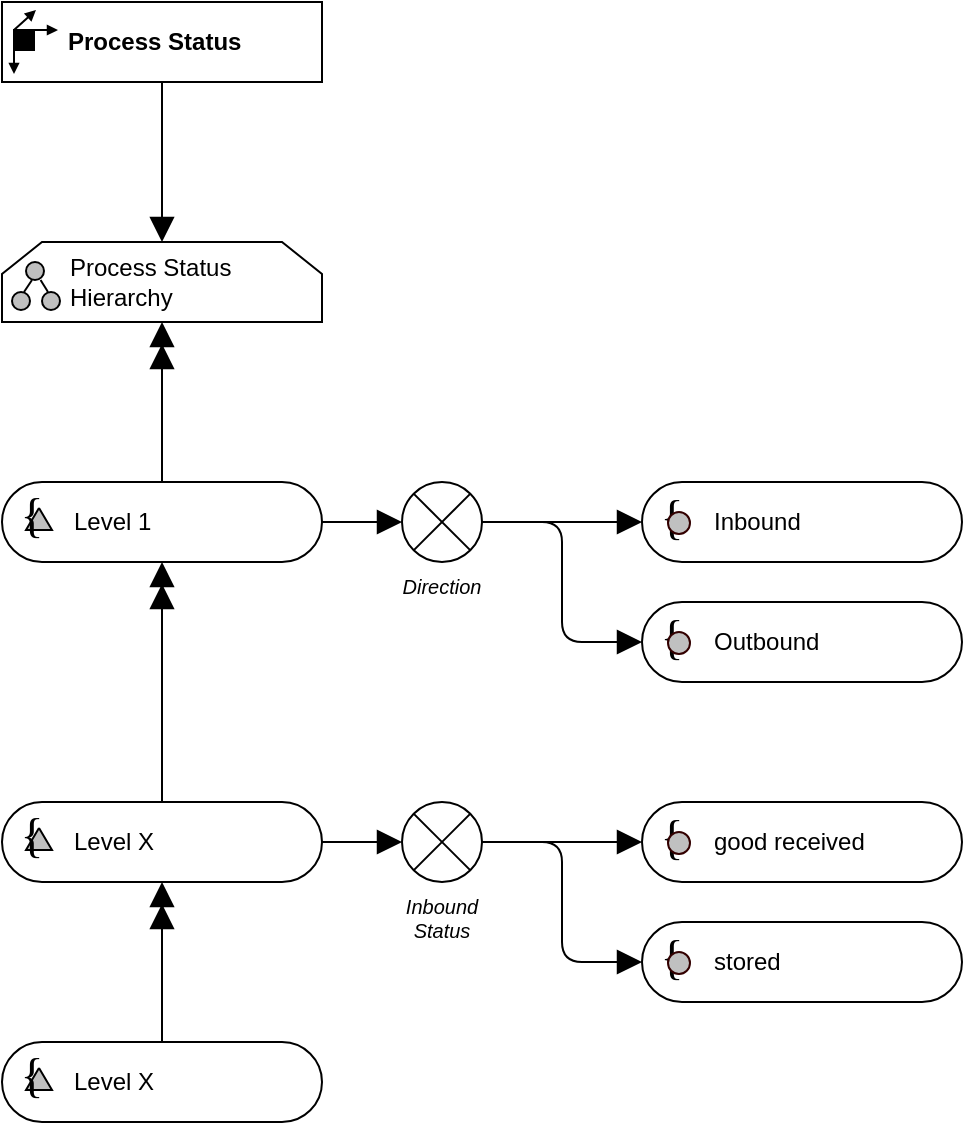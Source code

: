 <mxfile version="25.0.3">
  <diagram name="Seite-1" id="jKl1TPY8x4eaIMNmxK4r">
    <mxGraphModel dx="1293" dy="697" grid="1" gridSize="10" guides="1" tooltips="1" connect="1" arrows="1" fold="1" page="1" pageScale="1" pageWidth="827" pageHeight="1169" math="0" shadow="0">
      <root>
        <mxCell id="0" />
        <mxCell id="1" parent="0" />
        <object label="Process Status" btelligentShapeType="Dimension" btelligentLibrary="ADAPT" id="qzKK9jRwpghbmKVsXcbc-1">
          <mxCell style="group;fillColor=default;verticalAlign=middle;align=left;spacingLeft=31;fontStyle=1;connectable=1;whiteSpace=wrap;" vertex="1" connectable="0" parent="1">
            <mxGeometry x="120" y="120" width="160" height="40" as="geometry" />
          </mxCell>
        </object>
        <object label="GGG" id="qzKK9jRwpghbmKVsXcbc-2">
          <mxCell style="rounded=0;whiteSpace=wrap;html=1;noLabel=1;container=0;editable=0;movable=1;resizable=1;rotatable=1;deletable=1;locked=0;connectable=0;fillColor=none;" vertex="1" parent="qzKK9jRwpghbmKVsXcbc-1">
            <mxGeometry width="160" height="40" as="geometry" />
          </mxCell>
        </object>
        <mxCell id="qzKK9jRwpghbmKVsXcbc-3" value="" style="rounded=0;whiteSpace=wrap;html=1;fillColor=#000000;fontColor=#ffffff;strokeColor=#000000;strokeWidth=1;deletable=1;cloneable=0;movable=1;editable=1;resizable=1;rotatable=1;locked=0;connectable=1;container=0;expand=0;recursiveResize=0;allowArrows=0;" vertex="1" parent="qzKK9jRwpghbmKVsXcbc-1">
          <mxGeometry x="6.0" y="14" width="10" height="10" as="geometry" />
        </mxCell>
        <mxCell id="qzKK9jRwpghbmKVsXcbc-4" value="" style="endArrow=block;html=1;rounded=0;endFill=1;startSize=2;endSize=3;strokeWidth=1;deletable=1;cloneable=0;movable=1;editable=1;resizable=1;rotatable=1;locked=0;connectable=1;" edge="1" parent="qzKK9jRwpghbmKVsXcbc-1">
          <mxGeometry width="50" height="50" relative="1" as="geometry">
            <mxPoint x="15.0" y="14" as="sourcePoint" />
            <mxPoint x="28.0" y="14" as="targetPoint" />
          </mxGeometry>
        </mxCell>
        <mxCell id="qzKK9jRwpghbmKVsXcbc-5" value="" style="endArrow=block;html=1;rounded=0;endFill=1;startSize=2;endSize=3;strokeWidth=1;deletable=1;cloneable=0;movable=1;editable=1;resizable=1;rotatable=1;locked=0;connectable=1;" edge="1" parent="qzKK9jRwpghbmKVsXcbc-1">
          <mxGeometry width="50" height="50" relative="1" as="geometry">
            <mxPoint x="6.0" y="22" as="sourcePoint" />
            <mxPoint x="6.0" y="36" as="targetPoint" />
          </mxGeometry>
        </mxCell>
        <mxCell id="qzKK9jRwpghbmKVsXcbc-6" value="" style="endArrow=block;html=1;rounded=0;endFill=1;startSize=2;endSize=3;strokeWidth=1;deletable=1;cloneable=0;movable=1;editable=1;resizable=1;rotatable=1;locked=0;connectable=1;" edge="1" parent="qzKK9jRwpghbmKVsXcbc-1">
          <mxGeometry width="50" height="50" relative="1" as="geometry">
            <mxPoint x="6.0" y="14" as="sourcePoint" />
            <mxPoint x="17.0" y="4" as="targetPoint" />
          </mxGeometry>
        </mxCell>
        <object label="Process Status Hierarchy" btelligentShapeType="Hierarchy" btelligentLibrary="ADAPT" id="qzKK9jRwpghbmKVsXcbc-7">
          <mxCell style="group;fillColor=default;verticalAlign=middle;align=left;spacingLeft=32;connectable=1;whiteSpace=wrap;" vertex="1" connectable="0" parent="1">
            <mxGeometry x="120" y="240" width="160" height="40" as="geometry" />
          </mxCell>
        </object>
        <mxCell id="qzKK9jRwpghbmKVsXcbc-8" value="Hierarchy" style="shape=loopLimit;whiteSpace=wrap;html=1;size=20;verticalAlign=middle;spacingLeft=37;align=left;container=0;fillColor=none;noLabel=1;editable=0;movable=1;resizable=1;rotatable=1;deletable=1;locked=0;connectable=0;" vertex="1" parent="qzKK9jRwpghbmKVsXcbc-7">
          <mxGeometry width="160" height="40" as="geometry" />
        </mxCell>
        <mxCell id="qzKK9jRwpghbmKVsXcbc-9" value="" style="group;movable=1;resizable=1;rotatable=1;deletable=1;editable=1;locked=0;connectable=1;" vertex="1" connectable="0" parent="qzKK9jRwpghbmKVsXcbc-7">
          <mxGeometry x="5" y="10" width="24" height="24" as="geometry" />
        </mxCell>
        <mxCell id="qzKK9jRwpghbmKVsXcbc-10" style="vsdxID=8;fillColor=#C0C0C0;gradientColor=none;shape=stencil(rVFBDsIwDHtNj5VCK14wxj8ilm0VZZ3SAuX3tAoIBhwQ4mbHjhMlyjZxxJmUgZg47OnsujQqu1HGuGkkdqkgZVtlmz4wDRyOUyd8xuqs6BBONSFLH9QOAxdha6FbcSLvisR5oQEvvfegFXyMgqwxu6g5JEwuTIupHnkgXcbo3uNwyxEpnonmt/Ivi/1nLfhirQIeZ+6d9/KlZ/31LaUkL7XtFQ==);strokeColor=#000000;spacingTop=-3;spacingBottom=-3;spacingLeft=-3;spacingRight=-3;points=[];labelBackgroundColor=none;rounded=0;html=1;whiteSpace=wrap;container=0;" vertex="1" parent="qzKK9jRwpghbmKVsXcbc-9">
          <mxGeometry y="15" width="9" height="9" as="geometry" />
        </mxCell>
        <mxCell id="qzKK9jRwpghbmKVsXcbc-11" style="vsdxID=9;fillColor=#C0C0C0;gradientColor=none;shape=stencil(rVFBDsIwDHtNj5VCK14wxj8ilm0VZZ3SAuX3tAoIBhwQ4mbHjhMlyjZxxJmUgZg47OnsujQqu1HGuGkkdqkgZVtlmz4wDRyOUyd8xuqs6BBONSFLH9QOAxdha6FbcSLvisR5oQEvvfegFXyMgqwxu6g5JEwuTIupHnkgXcbo3uNwyxEpnonmt/Ivi/1nLfhirQIeZ+6d9/KlZ/31LaUkL7XtFQ==);strokeColor=#000000;spacingTop=-3;spacingBottom=-3;spacingLeft=-3;spacingRight=-3;points=[];labelBackgroundColor=none;rounded=0;html=1;whiteSpace=wrap;container=0;" vertex="1" parent="qzKK9jRwpghbmKVsXcbc-9">
          <mxGeometry x="15" y="15" width="9" height="9" as="geometry" />
        </mxCell>
        <mxCell id="qzKK9jRwpghbmKVsXcbc-12" style="vsdxID=10;fillColor=#C0C0C0;gradientColor=none;shape=stencil(rVFBDsIwDHtNj5VCK14wxj8ilm0VZZ3SAuX3tAoIBhwQ4mbHjhMlyjZxxJmUgZg47OnsujQqu1HGuGkkdqkgZVtlmz4wDRyOUyd8xuqs6BBONSFLH9QOAxdha6FbcSLvisR5oQEvvfegFXyMgqwxu6g5JEwuTIupHnkgXcbo3uNwyxEpnonmt/Ivi/1nLfhirQIeZ+6d9/KlZ/31LaUkL7XtFQ==);strokeColor=#000000;spacingTop=-3;spacingBottom=-3;spacingLeft=-3;spacingRight=-3;points=[];labelBackgroundColor=none;rounded=0;html=1;whiteSpace=wrap;container=0;" vertex="1" parent="qzKK9jRwpghbmKVsXcbc-9">
          <mxGeometry x="7" width="9" height="9" as="geometry" />
        </mxCell>
        <mxCell id="qzKK9jRwpghbmKVsXcbc-13" value="" style="vsdxID=11;edgeStyle=none;startArrow=none;endArrow=none;startSize=5;endSize=5;strokeColor=#000000;spacingTop=-3;spacingBottom=-3;spacingLeft=-3;spacingRight=-3;verticalAlign=middle;html=1;labelBackgroundColor=none;rounded=0;" edge="1" parent="qzKK9jRwpghbmKVsXcbc-9">
          <mxGeometry relative="1" as="geometry">
            <Array as="points" />
            <mxPoint x="6" y="15" as="sourcePoint" />
            <mxPoint x="10" y="9" as="targetPoint" />
          </mxGeometry>
        </mxCell>
        <mxCell id="qzKK9jRwpghbmKVsXcbc-14" value="" style="vsdxID=12;edgeStyle=none;startArrow=none;endArrow=none;startSize=5;endSize=5;strokeColor=#000000;spacingTop=-3;spacingBottom=-3;spacingLeft=-3;spacingRight=-3;verticalAlign=middle;html=1;labelBackgroundColor=none;rounded=0;" edge="1" parent="qzKK9jRwpghbmKVsXcbc-9" target="qzKK9jRwpghbmKVsXcbc-12">
          <mxGeometry relative="1" as="geometry">
            <Array as="points" />
            <mxPoint x="18" y="15" as="sourcePoint" />
            <mxPoint x="15" y="9" as="targetPoint" />
          </mxGeometry>
        </mxCell>
        <object label="Level 1" btelligentShapeType="HierarchyLevel" btelligentLibrary="ADAPT" id="qzKK9jRwpghbmKVsXcbc-15">
          <mxCell style="group;fillColor=default;verticalAlign=middle;align=left;spacingLeft=34;connectable=1;whiteSpace=wrap;" vertex="1" connectable="0" parent="1">
            <mxGeometry x="120" y="360" width="160" height="40" as="geometry" />
          </mxCell>
        </object>
        <mxCell id="qzKK9jRwpghbmKVsXcbc-16" value="" style="group;movable=0;resizable=0;rotatable=0;deletable=0;editable=0;locked=1;connectable=0;" vertex="1" connectable="0" parent="qzKK9jRwpghbmKVsXcbc-15">
          <mxGeometry x="3" y="2" width="30" height="30" as="geometry" />
        </mxCell>
        <mxCell id="qzKK9jRwpghbmKVsXcbc-17" value="&lt;div style=&quot;font-size: 1px&quot;&gt;&lt;/div&gt;" style="verticalAlign=middle;align=center;overflow=width;vsdxID=9;fillColor=#C0C0C0;gradientColor=none;shape=stencil(UzV2Ls5ILEhVNTIoLinKz04tz0wpyVA1dlE1MsrMy0gtyiwBslSNXVWNndPyi1LTi/JL81Ig/IJEkEoQKze/DGRCBUSfqQFIi5FBJYQL4blBVOZk5iGpRFVoaIBHKUySKMX4XABkIByelpmTA/E3sjy6R4FCkEAydgUA);strokeColor=#000000;spacingTop=-3;spacingBottom=-3;spacingLeft=-3;spacingRight=-3;points=[];labelBackgroundColor=none;rounded=0;html=1;whiteSpace=wrap;container=0;" vertex="1" parent="qzKK9jRwpghbmKVsXcbc-16">
          <mxGeometry x="9" y="11" width="13" height="11" as="geometry" />
        </mxCell>
        <mxCell id="qzKK9jRwpghbmKVsXcbc-18" value="&lt;div style=&quot;font-size: 24px;&quot;&gt;&lt;font style=&quot;font-size: 24px; font-family: Calibri; color: rgb(0, 0, 0); direction: ltr; letter-spacing: 0px; line-height: 120%; opacity: 1;&quot;&gt;{&amp;nbsp;  }&lt;br style=&quot;font-size: 24px;&quot;&gt;&lt;/font&gt;&lt;/div&gt;" style="verticalAlign=middle;align=center;overflow=width;vsdxID=10;fillColor=none;gradientColor=none;shape=stencil(nZBLDoAgDERP0z3SIyjew0SURgSD+Lu9kMZoXLhwN9O+tukAlrNpJg1SzDH4QW/URgNYgZTkjA4UkwJUgGXng+6DX1zLfmoymdXo17xh5zmRJ6Q42BWCfc2oJfdAr+Yv+AP9Cb7OJ3H/2JG1HNGz/84klThPVCc=);strokeColor=none;spacingTop=0;spacingBottom=0;spacingLeft=0;spacingRight=0;points=[];labelBackgroundColor=none;rounded=0;html=1;whiteSpace=wrap;container=0;fontSize=24;fontStyle=0;horizontal=1;" vertex="1" parent="qzKK9jRwpghbmKVsXcbc-16">
          <mxGeometry width="30" height="30" as="geometry" />
        </mxCell>
        <object label="" ADAPT="Hierarchy Level" id="qzKK9jRwpghbmKVsXcbc-19">
          <mxCell style="rounded=1;whiteSpace=wrap;html=1;arcSize=50;fillColor=none;noLabel=1;connectable=0;editable=0;" vertex="1" parent="qzKK9jRwpghbmKVsXcbc-15">
            <mxGeometry width="160" height="40" as="geometry" />
          </mxCell>
        </object>
        <object label="Level X" btelligentShapeType="HierarchyLevel" btelligentLibrary="ADAPT" id="qzKK9jRwpghbmKVsXcbc-20">
          <mxCell style="group;fillColor=default;verticalAlign=middle;align=left;spacingLeft=34;connectable=1;whiteSpace=wrap;" vertex="1" connectable="0" parent="1">
            <mxGeometry x="120" y="520" width="160" height="40" as="geometry" />
          </mxCell>
        </object>
        <mxCell id="qzKK9jRwpghbmKVsXcbc-21" value="" style="group;movable=0;resizable=0;rotatable=0;deletable=0;editable=0;locked=1;connectable=0;" vertex="1" connectable="0" parent="qzKK9jRwpghbmKVsXcbc-20">
          <mxGeometry x="3" y="2" width="30" height="30" as="geometry" />
        </mxCell>
        <mxCell id="qzKK9jRwpghbmKVsXcbc-22" value="&lt;div style=&quot;font-size: 1px&quot;&gt;&lt;/div&gt;" style="verticalAlign=middle;align=center;overflow=width;vsdxID=9;fillColor=#C0C0C0;gradientColor=none;shape=stencil(UzV2Ls5ILEhVNTIoLinKz04tz0wpyVA1dlE1MsrMy0gtyiwBslSNXVWNndPyi1LTi/JL81Ig/IJEkEoQKze/DGRCBUSfqQFIi5FBJYQL4blBVOZk5iGpRFVoaIBHKUySKMX4XABkIByelpmTA/E3sjy6R4FCkEAydgUA);strokeColor=#000000;spacingTop=-3;spacingBottom=-3;spacingLeft=-3;spacingRight=-3;points=[];labelBackgroundColor=none;rounded=0;html=1;whiteSpace=wrap;container=0;" vertex="1" parent="qzKK9jRwpghbmKVsXcbc-21">
          <mxGeometry x="9" y="11" width="13" height="11" as="geometry" />
        </mxCell>
        <mxCell id="qzKK9jRwpghbmKVsXcbc-23" value="&lt;div style=&quot;font-size: 24px;&quot;&gt;&lt;font style=&quot;font-size: 24px; font-family: Calibri; color: rgb(0, 0, 0); direction: ltr; letter-spacing: 0px; line-height: 120%; opacity: 1;&quot;&gt;{&amp;nbsp;  }&lt;br style=&quot;font-size: 24px;&quot;&gt;&lt;/font&gt;&lt;/div&gt;" style="verticalAlign=middle;align=center;overflow=width;vsdxID=10;fillColor=none;gradientColor=none;shape=stencil(nZBLDoAgDERP0z3SIyjew0SURgSD+Lu9kMZoXLhwN9O+tukAlrNpJg1SzDH4QW/URgNYgZTkjA4UkwJUgGXng+6DX1zLfmoymdXo17xh5zmRJ6Q42BWCfc2oJfdAr+Yv+AP9Cb7OJ3H/2JG1HNGz/84klThPVCc=);strokeColor=none;spacingTop=0;spacingBottom=0;spacingLeft=0;spacingRight=0;points=[];labelBackgroundColor=none;rounded=0;html=1;whiteSpace=wrap;container=0;fontSize=24;fontStyle=0;horizontal=1;" vertex="1" parent="qzKK9jRwpghbmKVsXcbc-21">
          <mxGeometry width="30" height="30" as="geometry" />
        </mxCell>
        <object label="" ADAPT="Hierarchy Level" id="qzKK9jRwpghbmKVsXcbc-24">
          <mxCell style="rounded=1;whiteSpace=wrap;html=1;arcSize=50;fillColor=none;noLabel=1;connectable=0;editable=0;" vertex="1" parent="qzKK9jRwpghbmKVsXcbc-20">
            <mxGeometry width="160" height="40" as="geometry" />
          </mxCell>
        </object>
        <UserObject label="" btelligentShapeType="LoosePrecedence" btelligentLibrary="ADAPT" id="qzKK9jRwpghbmKVsXcbc-25">
          <mxCell style="vsdxID=5;startArrow=none;endArrow=block;startSize=10;endSize=10;strokeColor=#000000;spacingTop=2;spacingBottom=2;spacingLeft=2;spacingRight=2;verticalAlign=middle;html=1;labelBackgroundColor=#FFFFFF;rounded=1;jumpStyle=arc;startFill=0;endFill=1;fontStyle=2;labelBorderColor=none;edgeStyle=orthogonalEdgeStyle;" edge="1" parent="1" source="qzKK9jRwpghbmKVsXcbc-1" target="qzKK9jRwpghbmKVsXcbc-7">
            <mxGeometry relative="1" as="geometry">
              <mxPoint x="410" y="300" as="sourcePoint" />
              <mxPoint x="410" y="360" as="targetPoint" />
              <mxPoint as="offset" />
            </mxGeometry>
          </mxCell>
        </UserObject>
        <UserObject label="" btelligentLibrary="ADAPT" btelligentShapeType="StrictPrecedence" id="qzKK9jRwpghbmKVsXcbc-26">
          <mxCell style="vsdxID=5;edgeStyle=orthogonalEdgeStyle;startArrow=doubleBlock;endArrow=none;startSize=10;endSize=0;strokeColor=#000000;spacingTop=2;spacingBottom=2;spacingLeft=2;spacingRight=2;verticalAlign=middle;html=1;labelBackgroundColor=#FFFFFF;rounded=1;jumpStyle=arc;startFill=1;fontStyle=2" edge="1" parent="1" source="qzKK9jRwpghbmKVsXcbc-7" target="qzKK9jRwpghbmKVsXcbc-15">
            <mxGeometry x="0.25" relative="1" as="geometry">
              <mxPoint x="410" y="290" as="sourcePoint" />
              <mxPoint x="410" y="370" as="targetPoint" />
              <mxPoint as="offset" />
            </mxGeometry>
          </mxCell>
        </UserObject>
        <UserObject label="" btelligentLibrary="ADAPT" btelligentShapeType="StrictPrecedence" id="qzKK9jRwpghbmKVsXcbc-32">
          <mxCell style="vsdxID=5;edgeStyle=orthogonalEdgeStyle;startArrow=doubleBlock;endArrow=none;startSize=10;endSize=0;strokeColor=#000000;spacingTop=2;spacingBottom=2;spacingLeft=2;spacingRight=2;verticalAlign=middle;html=1;labelBackgroundColor=#FFFFFF;rounded=1;jumpStyle=arc;startFill=1;fontStyle=2" edge="1" parent="1" source="qzKK9jRwpghbmKVsXcbc-15" target="qzKK9jRwpghbmKVsXcbc-20">
            <mxGeometry x="0.25" relative="1" as="geometry">
              <mxPoint x="410" y="290" as="sourcePoint" />
              <mxPoint x="410" y="370" as="targetPoint" />
              <mxPoint as="offset" />
            </mxGeometry>
          </mxCell>
        </UserObject>
        <object label="Direction" btelligentShapeType="FullyExclusive" btelligentLibrary="ADAPT" id="qzKK9jRwpghbmKVsXcbc-33">
          <mxCell style="group;connectable=1;fillColor=default;labelPosition=center;verticalLabelPosition=bottom;align=center;verticalAlign=top;fontSize=10;fontStyle=2;whiteSpace=wrap;allowArrows=0;resizable=1;rotatable=1;cloneable=0;deletable=1;movable=1;editable=1;locked=0;pointerEvents=0;expand=0;" vertex="1" connectable="0" parent="1">
            <mxGeometry x="320" y="360" width="40" height="40" as="geometry" />
          </mxCell>
        </object>
        <mxCell id="qzKK9jRwpghbmKVsXcbc-34" value="" style="rounded=0;whiteSpace=wrap;html=1;fillColor=none;strokeColor=none;connectable=1;editable=1;allowArrows=0;resizable=1;rotatable=1;cloneable=0;deletable=1;movable=1;locked=0;pointerEvents=0;expand=0;" vertex="1" parent="qzKK9jRwpghbmKVsXcbc-33">
          <mxGeometry x="10" y="10" width="20" height="20" as="geometry" />
        </mxCell>
        <object label="" ADAPT="FullyExclusive" id="qzKK9jRwpghbmKVsXcbc-35">
          <mxCell style="shape=sumEllipse;perimeter=ellipsePerimeter;html=1;backgroundOutline=1;fontSize=10;fontStyle=2;verticalAlign=middle;labelPosition=center;verticalLabelPosition=middle;align=center;whiteSpace=wrap;connectable=1;noLabel=1;fillColor=none;editable=0;movable=1;resizable=1;rotatable=1;deletable=1;locked=0;cloneable=0;" vertex="1" parent="qzKK9jRwpghbmKVsXcbc-33">
            <mxGeometry width="40" height="40" as="geometry" />
          </mxCell>
        </object>
        <UserObject label="" btelligentShapeType="LoosePrecedence" btelligentLibrary="ADAPT" id="qzKK9jRwpghbmKVsXcbc-36">
          <mxCell style="vsdxID=5;startArrow=none;endArrow=block;startSize=10;endSize=10;strokeColor=#000000;spacingTop=2;spacingBottom=2;spacingLeft=2;spacingRight=2;verticalAlign=middle;html=1;labelBackgroundColor=#FFFFFF;rounded=1;jumpStyle=arc;startFill=0;endFill=1;fontStyle=2;labelBorderColor=none;edgeStyle=orthogonalEdgeStyle;" edge="1" parent="1" source="qzKK9jRwpghbmKVsXcbc-15" target="qzKK9jRwpghbmKVsXcbc-35">
            <mxGeometry relative="1" as="geometry">
              <mxPoint x="410" y="300" as="sourcePoint" />
              <mxPoint x="410" y="360" as="targetPoint" />
              <mxPoint as="offset" />
            </mxGeometry>
          </mxCell>
        </UserObject>
        <object label="Inbound" btelligentShapeType="DimensionMember" btelligentLibrary="ADAPT" id="qzKK9jRwpghbmKVsXcbc-40">
          <mxCell style="group;fillColor=default;verticalAlign=middle;align=left;spacingLeft=34;whiteSpace=wrap;connectable=1;" vertex="1" connectable="0" parent="1">
            <mxGeometry x="440" y="360" width="160" height="40" as="geometry" />
          </mxCell>
        </object>
        <object label="" ADAPT="DimensionMember" id="qzKK9jRwpghbmKVsXcbc-41">
          <mxCell style="rounded=1;whiteSpace=wrap;html=1;arcSize=50;align=left;spacingLeft=38;fillColor=none;noLabel=1;connectable=0;editable=0;movable=1;resizable=1;rotatable=1;deletable=1;locked=0;" vertex="1" parent="qzKK9jRwpghbmKVsXcbc-40">
            <mxGeometry width="160" height="40" as="geometry" />
          </mxCell>
        </object>
        <mxCell id="qzKK9jRwpghbmKVsXcbc-42" value="" style="group;movable=0;resizable=0;rotatable=0;deletable=0;editable=0;locked=1;connectable=0;" vertex="1" connectable="0" parent="qzKK9jRwpghbmKVsXcbc-40">
          <mxGeometry x="3" y="3" width="30" height="30" as="geometry" />
        </mxCell>
        <mxCell id="qzKK9jRwpghbmKVsXcbc-43" value="&lt;div style=&quot;font-size: 24px;&quot;&gt;&lt;font style=&quot;font-size: 24px; font-family: Calibri; color: rgb(0, 0, 0); direction: ltr; letter-spacing: 0px; line-height: 120%; opacity: 1;&quot;&gt;{&amp;nbsp;  }&lt;br style=&quot;font-size: 24px;&quot;&gt;&lt;/font&gt;&lt;/div&gt;" style="verticalAlign=middle;align=center;overflow=width;vsdxID=10;fillColor=none;gradientColor=none;shape=stencil(nZBLDoAgDERP0z3SIyjew0SURgSD+Lu9kMZoXLhwN9O+tukAlrNpJg1SzDH4QW/URgNYgZTkjA4UkwJUgGXng+6DX1zLfmoymdXo17xh5zmRJ6Q42BWCfc2oJfdAr+Yv+AP9Cb7OJ3H/2JG1HNGz/84klThPVCc=);strokeColor=none;spacingTop=0;spacingBottom=0;spacingLeft=0;spacingRight=0;points=[];labelBackgroundColor=none;rounded=0;html=1;whiteSpace=wrap;container=0;fontSize=24;fontStyle=0;horizontal=1;" vertex="1" parent="qzKK9jRwpghbmKVsXcbc-42">
          <mxGeometry width="30" height="30" as="geometry" />
        </mxCell>
        <mxCell id="qzKK9jRwpghbmKVsXcbc-44" value="" style="ellipse;whiteSpace=wrap;html=1;aspect=fixed;fillColor=#c0c0c0;strokeColor=#330000;" vertex="1" parent="qzKK9jRwpghbmKVsXcbc-42">
          <mxGeometry x="10" y="12" width="11" height="11" as="geometry" />
        </mxCell>
        <object label="Outbound" btelligentShapeType="DimensionMember" btelligentLibrary="ADAPT" id="qzKK9jRwpghbmKVsXcbc-45">
          <mxCell style="group;fillColor=default;verticalAlign=middle;align=left;spacingLeft=34;whiteSpace=wrap;connectable=1;" vertex="1" connectable="0" parent="1">
            <mxGeometry x="440" y="420" width="160" height="40" as="geometry" />
          </mxCell>
        </object>
        <object label="" ADAPT="DimensionMember" id="qzKK9jRwpghbmKVsXcbc-46">
          <mxCell style="rounded=1;whiteSpace=wrap;html=1;arcSize=50;align=left;spacingLeft=38;fillColor=none;noLabel=1;connectable=0;editable=0;movable=1;resizable=1;rotatable=1;deletable=1;locked=0;" vertex="1" parent="qzKK9jRwpghbmKVsXcbc-45">
            <mxGeometry width="160" height="40" as="geometry" />
          </mxCell>
        </object>
        <mxCell id="qzKK9jRwpghbmKVsXcbc-47" value="" style="group;movable=0;resizable=0;rotatable=0;deletable=0;editable=0;locked=1;connectable=0;" vertex="1" connectable="0" parent="qzKK9jRwpghbmKVsXcbc-45">
          <mxGeometry x="3" y="3" width="30" height="30" as="geometry" />
        </mxCell>
        <mxCell id="qzKK9jRwpghbmKVsXcbc-48" value="&lt;div style=&quot;font-size: 24px;&quot;&gt;&lt;font style=&quot;font-size: 24px; font-family: Calibri; color: rgb(0, 0, 0); direction: ltr; letter-spacing: 0px; line-height: 120%; opacity: 1;&quot;&gt;{&amp;nbsp;  }&lt;br style=&quot;font-size: 24px;&quot;&gt;&lt;/font&gt;&lt;/div&gt;" style="verticalAlign=middle;align=center;overflow=width;vsdxID=10;fillColor=none;gradientColor=none;shape=stencil(nZBLDoAgDERP0z3SIyjew0SURgSD+Lu9kMZoXLhwN9O+tukAlrNpJg1SzDH4QW/URgNYgZTkjA4UkwJUgGXng+6DX1zLfmoymdXo17xh5zmRJ6Q42BWCfc2oJfdAr+Yv+AP9Cb7OJ3H/2JG1HNGz/84klThPVCc=);strokeColor=none;spacingTop=0;spacingBottom=0;spacingLeft=0;spacingRight=0;points=[];labelBackgroundColor=none;rounded=0;html=1;whiteSpace=wrap;container=0;fontSize=24;fontStyle=0;horizontal=1;" vertex="1" parent="qzKK9jRwpghbmKVsXcbc-47">
          <mxGeometry width="30" height="30" as="geometry" />
        </mxCell>
        <mxCell id="qzKK9jRwpghbmKVsXcbc-49" value="" style="ellipse;whiteSpace=wrap;html=1;aspect=fixed;fillColor=#c0c0c0;strokeColor=#330000;" vertex="1" parent="qzKK9jRwpghbmKVsXcbc-47">
          <mxGeometry x="10" y="12" width="11" height="11" as="geometry" />
        </mxCell>
        <UserObject label="" btelligentShapeType="LoosePrecedence" btelligentLibrary="ADAPT" id="qzKK9jRwpghbmKVsXcbc-50">
          <mxCell style="vsdxID=5;startArrow=none;endArrow=block;startSize=10;endSize=10;strokeColor=#000000;spacingTop=2;spacingBottom=2;spacingLeft=2;spacingRight=2;verticalAlign=middle;html=1;labelBackgroundColor=#FFFFFF;rounded=1;jumpStyle=arc;startFill=0;endFill=1;fontStyle=2;labelBorderColor=none;edgeStyle=orthogonalEdgeStyle;" edge="1" parent="1" source="qzKK9jRwpghbmKVsXcbc-35" target="qzKK9jRwpghbmKVsXcbc-40">
            <mxGeometry relative="1" as="geometry">
              <mxPoint x="370" y="420" as="sourcePoint" />
              <mxPoint x="370" y="480" as="targetPoint" />
              <mxPoint as="offset" />
            </mxGeometry>
          </mxCell>
        </UserObject>
        <UserObject label="" btelligentShapeType="LoosePrecedence" btelligentLibrary="ADAPT" id="qzKK9jRwpghbmKVsXcbc-51">
          <mxCell style="vsdxID=5;startArrow=none;endArrow=block;startSize=10;endSize=10;strokeColor=#000000;spacingTop=2;spacingBottom=2;spacingLeft=2;spacingRight=2;verticalAlign=middle;html=1;labelBackgroundColor=#FFFFFF;rounded=1;jumpStyle=arc;startFill=0;endFill=1;fontStyle=2;labelBorderColor=none;edgeStyle=orthogonalEdgeStyle;" edge="1" parent="1" source="qzKK9jRwpghbmKVsXcbc-35" target="qzKK9jRwpghbmKVsXcbc-45">
            <mxGeometry relative="1" as="geometry">
              <mxPoint x="370" y="390" as="sourcePoint" />
              <mxPoint x="450" y="390" as="targetPoint" />
              <mxPoint as="offset" />
              <Array as="points">
                <mxPoint x="400" y="380" />
                <mxPoint x="400" y="440" />
              </Array>
            </mxGeometry>
          </mxCell>
        </UserObject>
        <object label="Inbound&#xa;Status&#xa;" btelligentShapeType="FullyExclusive" btelligentLibrary="ADAPT" id="qzKK9jRwpghbmKVsXcbc-52">
          <mxCell style="group;connectable=1;fillColor=default;labelPosition=center;verticalLabelPosition=bottom;align=center;verticalAlign=top;fontSize=10;fontStyle=2;whiteSpace=wrap;allowArrows=0;resizable=1;rotatable=1;cloneable=0;deletable=1;movable=1;editable=1;locked=0;pointerEvents=0;expand=0;" vertex="1" connectable="0" parent="1">
            <mxGeometry x="320" y="520" width="40" height="40" as="geometry" />
          </mxCell>
        </object>
        <mxCell id="qzKK9jRwpghbmKVsXcbc-53" value="" style="rounded=0;whiteSpace=wrap;html=1;fillColor=none;strokeColor=none;connectable=1;editable=1;allowArrows=0;resizable=1;rotatable=1;cloneable=0;deletable=1;movable=1;locked=0;pointerEvents=0;expand=0;" vertex="1" parent="qzKK9jRwpghbmKVsXcbc-52">
          <mxGeometry x="10" y="10" width="20" height="20" as="geometry" />
        </mxCell>
        <object label="" ADAPT="FullyExclusive" id="qzKK9jRwpghbmKVsXcbc-54">
          <mxCell style="shape=sumEllipse;perimeter=ellipsePerimeter;html=1;backgroundOutline=1;fontSize=10;fontStyle=2;verticalAlign=middle;labelPosition=center;verticalLabelPosition=middle;align=center;whiteSpace=wrap;connectable=1;noLabel=1;fillColor=none;editable=0;movable=1;resizable=1;rotatable=1;deletable=1;locked=0;cloneable=0;" vertex="1" parent="qzKK9jRwpghbmKVsXcbc-52">
            <mxGeometry width="40" height="40" as="geometry" />
          </mxCell>
        </object>
        <UserObject label="" btelligentShapeType="LoosePrecedence" btelligentLibrary="ADAPT" id="qzKK9jRwpghbmKVsXcbc-55">
          <mxCell style="vsdxID=5;startArrow=none;endArrow=block;startSize=10;endSize=10;strokeColor=#000000;spacingTop=2;spacingBottom=2;spacingLeft=2;spacingRight=2;verticalAlign=middle;html=1;labelBackgroundColor=#FFFFFF;rounded=1;jumpStyle=arc;startFill=0;endFill=1;fontStyle=2;labelBorderColor=none;edgeStyle=orthogonalEdgeStyle;" edge="1" parent="1" target="qzKK9jRwpghbmKVsXcbc-54" source="qzKK9jRwpghbmKVsXcbc-20">
            <mxGeometry relative="1" as="geometry">
              <mxPoint x="280" y="540" as="sourcePoint" />
              <mxPoint x="410" y="520" as="targetPoint" />
              <mxPoint as="offset" />
            </mxGeometry>
          </mxCell>
        </UserObject>
        <object label="good received" btelligentShapeType="DimensionMember" btelligentLibrary="ADAPT" id="qzKK9jRwpghbmKVsXcbc-56">
          <mxCell style="group;fillColor=default;verticalAlign=middle;align=left;spacingLeft=34;whiteSpace=wrap;connectable=1;" vertex="1" connectable="0" parent="1">
            <mxGeometry x="440" y="520" width="160" height="40" as="geometry" />
          </mxCell>
        </object>
        <object label="" ADAPT="DimensionMember" id="qzKK9jRwpghbmKVsXcbc-57">
          <mxCell style="rounded=1;whiteSpace=wrap;html=1;arcSize=50;align=left;spacingLeft=38;fillColor=none;noLabel=1;connectable=0;editable=0;movable=1;resizable=1;rotatable=1;deletable=1;locked=0;" vertex="1" parent="qzKK9jRwpghbmKVsXcbc-56">
            <mxGeometry width="160" height="40" as="geometry" />
          </mxCell>
        </object>
        <mxCell id="qzKK9jRwpghbmKVsXcbc-58" value="" style="group;movable=0;resizable=0;rotatable=0;deletable=0;editable=0;locked=1;connectable=0;" vertex="1" connectable="0" parent="qzKK9jRwpghbmKVsXcbc-56">
          <mxGeometry x="3" y="3" width="30" height="30" as="geometry" />
        </mxCell>
        <mxCell id="qzKK9jRwpghbmKVsXcbc-59" value="&lt;div style=&quot;font-size: 24px;&quot;&gt;&lt;font style=&quot;font-size: 24px; font-family: Calibri; color: rgb(0, 0, 0); direction: ltr; letter-spacing: 0px; line-height: 120%; opacity: 1;&quot;&gt;{&amp;nbsp;  }&lt;br style=&quot;font-size: 24px;&quot;&gt;&lt;/font&gt;&lt;/div&gt;" style="verticalAlign=middle;align=center;overflow=width;vsdxID=10;fillColor=none;gradientColor=none;shape=stencil(nZBLDoAgDERP0z3SIyjew0SURgSD+Lu9kMZoXLhwN9O+tukAlrNpJg1SzDH4QW/URgNYgZTkjA4UkwJUgGXng+6DX1zLfmoymdXo17xh5zmRJ6Q42BWCfc2oJfdAr+Yv+AP9Cb7OJ3H/2JG1HNGz/84klThPVCc=);strokeColor=none;spacingTop=0;spacingBottom=0;spacingLeft=0;spacingRight=0;points=[];labelBackgroundColor=none;rounded=0;html=1;whiteSpace=wrap;container=0;fontSize=24;fontStyle=0;horizontal=1;" vertex="1" parent="qzKK9jRwpghbmKVsXcbc-58">
          <mxGeometry width="30" height="30" as="geometry" />
        </mxCell>
        <mxCell id="qzKK9jRwpghbmKVsXcbc-60" value="" style="ellipse;whiteSpace=wrap;html=1;aspect=fixed;fillColor=#c0c0c0;strokeColor=#330000;" vertex="1" parent="qzKK9jRwpghbmKVsXcbc-58">
          <mxGeometry x="10" y="12" width="11" height="11" as="geometry" />
        </mxCell>
        <object label="stored" btelligentShapeType="DimensionMember" btelligentLibrary="ADAPT" id="qzKK9jRwpghbmKVsXcbc-61">
          <mxCell style="group;fillColor=default;verticalAlign=middle;align=left;spacingLeft=34;whiteSpace=wrap;connectable=1;" vertex="1" connectable="0" parent="1">
            <mxGeometry x="440" y="580" width="160" height="40" as="geometry" />
          </mxCell>
        </object>
        <object label="" ADAPT="DimensionMember" id="qzKK9jRwpghbmKVsXcbc-62">
          <mxCell style="rounded=1;whiteSpace=wrap;html=1;arcSize=50;align=left;spacingLeft=38;fillColor=none;noLabel=1;connectable=0;editable=0;movable=1;resizable=1;rotatable=1;deletable=1;locked=0;" vertex="1" parent="qzKK9jRwpghbmKVsXcbc-61">
            <mxGeometry width="160" height="40" as="geometry" />
          </mxCell>
        </object>
        <mxCell id="qzKK9jRwpghbmKVsXcbc-63" value="" style="group;movable=0;resizable=0;rotatable=0;deletable=0;editable=0;locked=1;connectable=0;" vertex="1" connectable="0" parent="qzKK9jRwpghbmKVsXcbc-61">
          <mxGeometry x="3" y="3" width="30" height="30" as="geometry" />
        </mxCell>
        <mxCell id="qzKK9jRwpghbmKVsXcbc-64" value="&lt;div style=&quot;font-size: 24px;&quot;&gt;&lt;font style=&quot;font-size: 24px; font-family: Calibri; color: rgb(0, 0, 0); direction: ltr; letter-spacing: 0px; line-height: 120%; opacity: 1;&quot;&gt;{&amp;nbsp;  }&lt;br style=&quot;font-size: 24px;&quot;&gt;&lt;/font&gt;&lt;/div&gt;" style="verticalAlign=middle;align=center;overflow=width;vsdxID=10;fillColor=none;gradientColor=none;shape=stencil(nZBLDoAgDERP0z3SIyjew0SURgSD+Lu9kMZoXLhwN9O+tukAlrNpJg1SzDH4QW/URgNYgZTkjA4UkwJUgGXng+6DX1zLfmoymdXo17xh5zmRJ6Q42BWCfc2oJfdAr+Yv+AP9Cb7OJ3H/2JG1HNGz/84klThPVCc=);strokeColor=none;spacingTop=0;spacingBottom=0;spacingLeft=0;spacingRight=0;points=[];labelBackgroundColor=none;rounded=0;html=1;whiteSpace=wrap;container=0;fontSize=24;fontStyle=0;horizontal=1;" vertex="1" parent="qzKK9jRwpghbmKVsXcbc-63">
          <mxGeometry width="30" height="30" as="geometry" />
        </mxCell>
        <mxCell id="qzKK9jRwpghbmKVsXcbc-65" value="" style="ellipse;whiteSpace=wrap;html=1;aspect=fixed;fillColor=#c0c0c0;strokeColor=#330000;" vertex="1" parent="qzKK9jRwpghbmKVsXcbc-63">
          <mxGeometry x="10" y="12" width="11" height="11" as="geometry" />
        </mxCell>
        <UserObject label="" btelligentShapeType="LoosePrecedence" btelligentLibrary="ADAPT" id="qzKK9jRwpghbmKVsXcbc-66">
          <mxCell style="vsdxID=5;startArrow=none;endArrow=block;startSize=10;endSize=10;strokeColor=#000000;spacingTop=2;spacingBottom=2;spacingLeft=2;spacingRight=2;verticalAlign=middle;html=1;labelBackgroundColor=#FFFFFF;rounded=1;jumpStyle=arc;startFill=0;endFill=1;fontStyle=2;labelBorderColor=none;edgeStyle=orthogonalEdgeStyle;" edge="1" parent="1" source="qzKK9jRwpghbmKVsXcbc-54" target="qzKK9jRwpghbmKVsXcbc-56">
            <mxGeometry relative="1" as="geometry">
              <mxPoint x="370" y="580" as="sourcePoint" />
              <mxPoint x="370" y="640" as="targetPoint" />
              <mxPoint as="offset" />
            </mxGeometry>
          </mxCell>
        </UserObject>
        <UserObject label="" btelligentShapeType="LoosePrecedence" btelligentLibrary="ADAPT" id="qzKK9jRwpghbmKVsXcbc-67">
          <mxCell style="vsdxID=5;startArrow=none;endArrow=block;startSize=10;endSize=10;strokeColor=#000000;spacingTop=2;spacingBottom=2;spacingLeft=2;spacingRight=2;verticalAlign=middle;html=1;labelBackgroundColor=#FFFFFF;rounded=1;jumpStyle=arc;startFill=0;endFill=1;fontStyle=2;labelBorderColor=none;edgeStyle=orthogonalEdgeStyle;" edge="1" parent="1" source="qzKK9jRwpghbmKVsXcbc-54" target="qzKK9jRwpghbmKVsXcbc-61">
            <mxGeometry relative="1" as="geometry">
              <mxPoint x="370" y="550" as="sourcePoint" />
              <mxPoint x="450" y="550" as="targetPoint" />
              <mxPoint as="offset" />
              <Array as="points">
                <mxPoint x="400" y="540" />
                <mxPoint x="400" y="600" />
              </Array>
            </mxGeometry>
          </mxCell>
        </UserObject>
        <object label="Level X" btelligentShapeType="HierarchyLevel" btelligentLibrary="ADAPT" id="qzKK9jRwpghbmKVsXcbc-68">
          <mxCell style="group;fillColor=default;verticalAlign=middle;align=left;spacingLeft=34;connectable=1;whiteSpace=wrap;" vertex="1" connectable="0" parent="1">
            <mxGeometry x="120" y="640" width="160" height="40" as="geometry" />
          </mxCell>
        </object>
        <mxCell id="qzKK9jRwpghbmKVsXcbc-69" value="" style="group;movable=0;resizable=0;rotatable=0;deletable=0;editable=0;locked=1;connectable=0;" vertex="1" connectable="0" parent="qzKK9jRwpghbmKVsXcbc-68">
          <mxGeometry x="3" y="2" width="30" height="30" as="geometry" />
        </mxCell>
        <mxCell id="qzKK9jRwpghbmKVsXcbc-70" value="&lt;div style=&quot;font-size: 1px&quot;&gt;&lt;/div&gt;" style="verticalAlign=middle;align=center;overflow=width;vsdxID=9;fillColor=#C0C0C0;gradientColor=none;shape=stencil(UzV2Ls5ILEhVNTIoLinKz04tz0wpyVA1dlE1MsrMy0gtyiwBslSNXVWNndPyi1LTi/JL81Ig/IJEkEoQKze/DGRCBUSfqQFIi5FBJYQL4blBVOZk5iGpRFVoaIBHKUySKMX4XABkIByelpmTA/E3sjy6R4FCkEAydgUA);strokeColor=#000000;spacingTop=-3;spacingBottom=-3;spacingLeft=-3;spacingRight=-3;points=[];labelBackgroundColor=none;rounded=0;html=1;whiteSpace=wrap;container=0;" vertex="1" parent="qzKK9jRwpghbmKVsXcbc-69">
          <mxGeometry x="9" y="11" width="13" height="11" as="geometry" />
        </mxCell>
        <mxCell id="qzKK9jRwpghbmKVsXcbc-71" value="&lt;div style=&quot;font-size: 24px;&quot;&gt;&lt;font style=&quot;font-size: 24px; font-family: Calibri; color: rgb(0, 0, 0); direction: ltr; letter-spacing: 0px; line-height: 120%; opacity: 1;&quot;&gt;{&amp;nbsp;  }&lt;br style=&quot;font-size: 24px;&quot;&gt;&lt;/font&gt;&lt;/div&gt;" style="verticalAlign=middle;align=center;overflow=width;vsdxID=10;fillColor=none;gradientColor=none;shape=stencil(nZBLDoAgDERP0z3SIyjew0SURgSD+Lu9kMZoXLhwN9O+tukAlrNpJg1SzDH4QW/URgNYgZTkjA4UkwJUgGXng+6DX1zLfmoymdXo17xh5zmRJ6Q42BWCfc2oJfdAr+Yv+AP9Cb7OJ3H/2JG1HNGz/84klThPVCc=);strokeColor=none;spacingTop=0;spacingBottom=0;spacingLeft=0;spacingRight=0;points=[];labelBackgroundColor=none;rounded=0;html=1;whiteSpace=wrap;container=0;fontSize=24;fontStyle=0;horizontal=1;" vertex="1" parent="qzKK9jRwpghbmKVsXcbc-69">
          <mxGeometry width="30" height="30" as="geometry" />
        </mxCell>
        <object label="" ADAPT="Hierarchy Level" id="qzKK9jRwpghbmKVsXcbc-72">
          <mxCell style="rounded=1;whiteSpace=wrap;html=1;arcSize=50;fillColor=none;noLabel=1;connectable=0;editable=0;" vertex="1" parent="qzKK9jRwpghbmKVsXcbc-68">
            <mxGeometry width="160" height="40" as="geometry" />
          </mxCell>
        </object>
        <UserObject label="" btelligentLibrary="ADAPT" btelligentShapeType="StrictPrecedence" id="qzKK9jRwpghbmKVsXcbc-73">
          <mxCell style="vsdxID=5;edgeStyle=orthogonalEdgeStyle;startArrow=doubleBlock;endArrow=none;startSize=10;endSize=0;strokeColor=#000000;spacingTop=2;spacingBottom=2;spacingLeft=2;spacingRight=2;verticalAlign=middle;html=1;labelBackgroundColor=#FFFFFF;rounded=1;jumpStyle=arc;startFill=1;fontStyle=2" edge="1" parent="1" source="qzKK9jRwpghbmKVsXcbc-20" target="qzKK9jRwpghbmKVsXcbc-68">
            <mxGeometry x="0.25" relative="1" as="geometry">
              <mxPoint x="210" y="410" as="sourcePoint" />
              <mxPoint x="210" y="530" as="targetPoint" />
              <mxPoint as="offset" />
            </mxGeometry>
          </mxCell>
        </UserObject>
      </root>
    </mxGraphModel>
  </diagram>
</mxfile>
